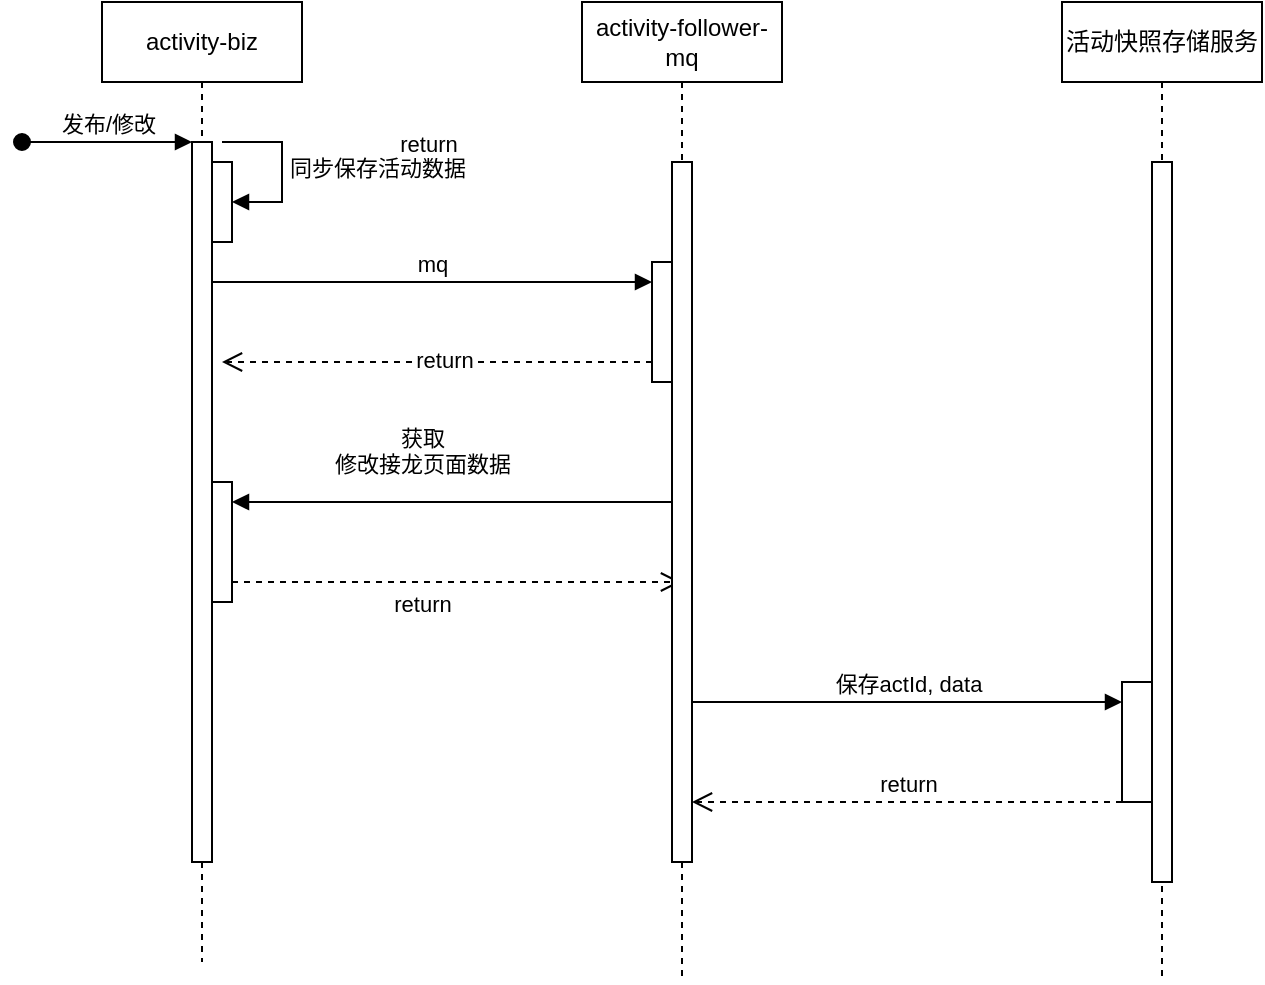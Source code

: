 <mxfile version="20.8.20" type="github">
  <diagram name="Page-1" id="2YBvvXClWsGukQMizWep">
    <mxGraphModel dx="1434" dy="764" grid="1" gridSize="10" guides="1" tooltips="1" connect="1" arrows="1" fold="1" page="1" pageScale="1" pageWidth="850" pageHeight="1100" math="0" shadow="0">
      <root>
        <mxCell id="0" />
        <mxCell id="1" parent="0" />
        <mxCell id="8SeqLQ_oFEQwmMiknBD_-1" value="activity-biz" style="shape=umlLifeline;perimeter=lifelinePerimeter;whiteSpace=wrap;html=1;container=0;dropTarget=0;collapsible=0;recursiveResize=0;outlineConnect=0;portConstraint=eastwest;newEdgeStyle={&quot;edgeStyle&quot;:&quot;elbowEdgeStyle&quot;,&quot;elbow&quot;:&quot;vertical&quot;,&quot;curved&quot;:0,&quot;rounded&quot;:0};" vertex="1" parent="1">
          <mxGeometry x="120" y="20" width="100" height="480" as="geometry" />
        </mxCell>
        <mxCell id="8SeqLQ_oFEQwmMiknBD_-2" value="" style="html=1;points=[];perimeter=orthogonalPerimeter;outlineConnect=0;targetShapes=umlLifeline;portConstraint=eastwest;newEdgeStyle={&quot;edgeStyle&quot;:&quot;elbowEdgeStyle&quot;,&quot;elbow&quot;:&quot;vertical&quot;,&quot;curved&quot;:0,&quot;rounded&quot;:0};" vertex="1" parent="8SeqLQ_oFEQwmMiknBD_-1">
          <mxGeometry x="45" y="70" width="10" height="360" as="geometry" />
        </mxCell>
        <mxCell id="8SeqLQ_oFEQwmMiknBD_-3" value="发布/修改" style="html=1;verticalAlign=bottom;startArrow=oval;endArrow=block;startSize=8;edgeStyle=elbowEdgeStyle;elbow=vertical;curved=0;rounded=0;" edge="1" parent="8SeqLQ_oFEQwmMiknBD_-1" target="8SeqLQ_oFEQwmMiknBD_-2">
          <mxGeometry relative="1" as="geometry">
            <mxPoint x="-40" y="70" as="sourcePoint" />
            <mxPoint as="offset" />
          </mxGeometry>
        </mxCell>
        <mxCell id="8SeqLQ_oFEQwmMiknBD_-11" value="" style="html=1;points=[];perimeter=orthogonalPerimeter;outlineConnect=0;targetShapes=umlLifeline;portConstraint=eastwest;newEdgeStyle={&quot;edgeStyle&quot;:&quot;elbowEdgeStyle&quot;,&quot;elbow&quot;:&quot;vertical&quot;,&quot;curved&quot;:0,&quot;rounded&quot;:0};" vertex="1" parent="8SeqLQ_oFEQwmMiknBD_-1">
          <mxGeometry x="55" y="80" width="10" height="40" as="geometry" />
        </mxCell>
        <mxCell id="8SeqLQ_oFEQwmMiknBD_-12" value="同步保存活动数据" style="html=1;align=left;spacingLeft=2;endArrow=block;rounded=0;edgeStyle=orthogonalEdgeStyle;curved=0;rounded=0;" edge="1" target="8SeqLQ_oFEQwmMiknBD_-11" parent="8SeqLQ_oFEQwmMiknBD_-1">
          <mxGeometry relative="1" as="geometry">
            <mxPoint x="60" y="70" as="sourcePoint" />
            <Array as="points">
              <mxPoint x="90" y="100" />
            </Array>
          </mxGeometry>
        </mxCell>
        <mxCell id="8SeqLQ_oFEQwmMiknBD_-25" value="" style="html=1;points=[];perimeter=orthogonalPerimeter;outlineConnect=0;targetShapes=umlLifeline;portConstraint=eastwest;newEdgeStyle={&quot;edgeStyle&quot;:&quot;elbowEdgeStyle&quot;,&quot;elbow&quot;:&quot;vertical&quot;,&quot;curved&quot;:0,&quot;rounded&quot;:0};" vertex="1" parent="8SeqLQ_oFEQwmMiknBD_-1">
          <mxGeometry x="55" y="240" width="10" height="60" as="geometry" />
        </mxCell>
        <mxCell id="8SeqLQ_oFEQwmMiknBD_-5" value="活动快照存储服务" style="shape=umlLifeline;perimeter=lifelinePerimeter;whiteSpace=wrap;html=1;container=0;dropTarget=0;collapsible=0;recursiveResize=0;outlineConnect=0;portConstraint=eastwest;newEdgeStyle={&quot;edgeStyle&quot;:&quot;elbowEdgeStyle&quot;,&quot;elbow&quot;:&quot;vertical&quot;,&quot;curved&quot;:0,&quot;rounded&quot;:0};" vertex="1" parent="1">
          <mxGeometry x="600" y="20" width="100" height="490" as="geometry" />
        </mxCell>
        <mxCell id="8SeqLQ_oFEQwmMiknBD_-6" value="" style="html=1;points=[];perimeter=orthogonalPerimeter;outlineConnect=0;targetShapes=umlLifeline;portConstraint=eastwest;newEdgeStyle={&quot;edgeStyle&quot;:&quot;elbowEdgeStyle&quot;,&quot;elbow&quot;:&quot;vertical&quot;,&quot;curved&quot;:0,&quot;rounded&quot;:0};" vertex="1" parent="8SeqLQ_oFEQwmMiknBD_-5">
          <mxGeometry x="45" y="80" width="10" height="360" as="geometry" />
        </mxCell>
        <mxCell id="8SeqLQ_oFEQwmMiknBD_-20" value="" style="html=1;points=[];perimeter=orthogonalPerimeter;outlineConnect=0;targetShapes=umlLifeline;portConstraint=eastwest;newEdgeStyle={&quot;edgeStyle&quot;:&quot;elbowEdgeStyle&quot;,&quot;elbow&quot;:&quot;vertical&quot;,&quot;curved&quot;:0,&quot;rounded&quot;:0};" vertex="1" parent="8SeqLQ_oFEQwmMiknBD_-5">
          <mxGeometry x="30" y="340" width="15" height="60" as="geometry" />
        </mxCell>
        <mxCell id="8SeqLQ_oFEQwmMiknBD_-9" value="获取&lt;br&gt;修改接龙页面数据" style="html=1;verticalAlign=bottom;endArrow=block;edgeStyle=elbowEdgeStyle;elbow=vertical;curved=0;rounded=0;" edge="1" parent="1" source="8SeqLQ_oFEQwmMiknBD_-14" target="8SeqLQ_oFEQwmMiknBD_-25">
          <mxGeometry x="0.136" y="-10" relative="1" as="geometry">
            <mxPoint x="175" y="160" as="sourcePoint" />
            <Array as="points">
              <mxPoint x="240" y="270" />
            </Array>
            <mxPoint x="200" y="220" as="targetPoint" />
            <mxPoint as="offset" />
          </mxGeometry>
        </mxCell>
        <mxCell id="8SeqLQ_oFEQwmMiknBD_-10" value="return" style="html=1;verticalAlign=bottom;endArrow=open;dashed=1;endSize=8;edgeStyle=elbowEdgeStyle;elbow=vertical;curved=0;rounded=0;" edge="1" parent="1" source="8SeqLQ_oFEQwmMiknBD_-25" target="8SeqLQ_oFEQwmMiknBD_-13">
          <mxGeometry x="-0.154" y="-20" relative="1" as="geometry">
            <mxPoint x="320" y="330" as="targetPoint" />
            <Array as="points">
              <mxPoint x="330" y="310" />
              <mxPoint x="280" y="320" />
            </Array>
            <mxPoint x="200" y="260" as="sourcePoint" />
            <mxPoint as="offset" />
          </mxGeometry>
        </mxCell>
        <mxCell id="8SeqLQ_oFEQwmMiknBD_-13" value="activity-follower-mq&lt;br&gt;" style="shape=umlLifeline;perimeter=lifelinePerimeter;whiteSpace=wrap;html=1;container=0;dropTarget=0;collapsible=0;recursiveResize=0;outlineConnect=0;portConstraint=eastwest;newEdgeStyle={&quot;edgeStyle&quot;:&quot;elbowEdgeStyle&quot;,&quot;elbow&quot;:&quot;vertical&quot;,&quot;curved&quot;:0,&quot;rounded&quot;:0};" vertex="1" parent="1">
          <mxGeometry x="360" y="20" width="100" height="490" as="geometry" />
        </mxCell>
        <mxCell id="8SeqLQ_oFEQwmMiknBD_-14" value="" style="html=1;points=[];perimeter=orthogonalPerimeter;outlineConnect=0;targetShapes=umlLifeline;portConstraint=eastwest;newEdgeStyle={&quot;edgeStyle&quot;:&quot;elbowEdgeStyle&quot;,&quot;elbow&quot;:&quot;vertical&quot;,&quot;curved&quot;:0,&quot;rounded&quot;:0};" vertex="1" parent="8SeqLQ_oFEQwmMiknBD_-13">
          <mxGeometry x="45" y="80" width="10" height="350" as="geometry" />
        </mxCell>
        <mxCell id="8SeqLQ_oFEQwmMiknBD_-30" value="" style="html=1;points=[];perimeter=orthogonalPerimeter;outlineConnect=0;targetShapes=umlLifeline;portConstraint=eastwest;newEdgeStyle={&quot;edgeStyle&quot;:&quot;elbowEdgeStyle&quot;,&quot;elbow&quot;:&quot;vertical&quot;,&quot;curved&quot;:0,&quot;rounded&quot;:0};" vertex="1" parent="8SeqLQ_oFEQwmMiknBD_-13">
          <mxGeometry x="35" y="130" width="10" height="60" as="geometry" />
        </mxCell>
        <mxCell id="8SeqLQ_oFEQwmMiknBD_-21" value="保存actId, data&lt;br&gt;" style="html=1;verticalAlign=bottom;endArrow=block;edgeStyle=elbowEdgeStyle;elbow=vertical;curved=0;rounded=0;" edge="1" target="8SeqLQ_oFEQwmMiknBD_-20" parent="1" source="8SeqLQ_oFEQwmMiknBD_-14">
          <mxGeometry relative="1" as="geometry">
            <mxPoint x="420" y="250" as="sourcePoint" />
            <Array as="points">
              <mxPoint x="460" y="370" />
            </Array>
          </mxGeometry>
        </mxCell>
        <mxCell id="8SeqLQ_oFEQwmMiknBD_-22" value="return" style="html=1;verticalAlign=bottom;endArrow=open;dashed=1;endSize=8;edgeStyle=elbowEdgeStyle;elbow=vertical;curved=0;rounded=0;" edge="1" source="8SeqLQ_oFEQwmMiknBD_-20" parent="1" target="8SeqLQ_oFEQwmMiknBD_-14">
          <mxGeometry relative="1" as="geometry">
            <mxPoint x="410" y="305" as="targetPoint" />
            <Array as="points">
              <mxPoint x="540" y="420" />
            </Array>
          </mxGeometry>
        </mxCell>
        <mxCell id="8SeqLQ_oFEQwmMiknBD_-31" value="mq" style="html=1;verticalAlign=bottom;endArrow=block;edgeStyle=elbowEdgeStyle;elbow=vertical;curved=0;rounded=0;" edge="1" target="8SeqLQ_oFEQwmMiknBD_-30" parent="1" source="8SeqLQ_oFEQwmMiknBD_-2">
          <mxGeometry relative="1" as="geometry">
            <mxPoint x="170" y="160" as="sourcePoint" />
            <Array as="points">
              <mxPoint x="380" y="160" />
            </Array>
          </mxGeometry>
        </mxCell>
        <mxCell id="8SeqLQ_oFEQwmMiknBD_-32" value="return" style="html=1;verticalAlign=bottom;endArrow=open;dashed=1;endSize=8;edgeStyle=elbowEdgeStyle;elbow=vertical;curved=0;rounded=0;" edge="1" source="8SeqLQ_oFEQwmMiknBD_-30" parent="1">
          <mxGeometry x="0.046" y="-100" relative="1" as="geometry">
            <mxPoint x="180" y="200" as="targetPoint" />
            <Array as="points">
              <mxPoint x="340" y="200" />
              <mxPoint x="370" y="270" />
            </Array>
            <mxPoint as="offset" />
          </mxGeometry>
        </mxCell>
        <mxCell id="8SeqLQ_oFEQwmMiknBD_-34" value="return" style="edgeLabel;html=1;align=center;verticalAlign=middle;resizable=0;points=[];" vertex="1" connectable="0" parent="8SeqLQ_oFEQwmMiknBD_-32">
          <mxGeometry x="-0.031" y="-1" relative="1" as="geometry">
            <mxPoint as="offset" />
          </mxGeometry>
        </mxCell>
      </root>
    </mxGraphModel>
  </diagram>
</mxfile>

